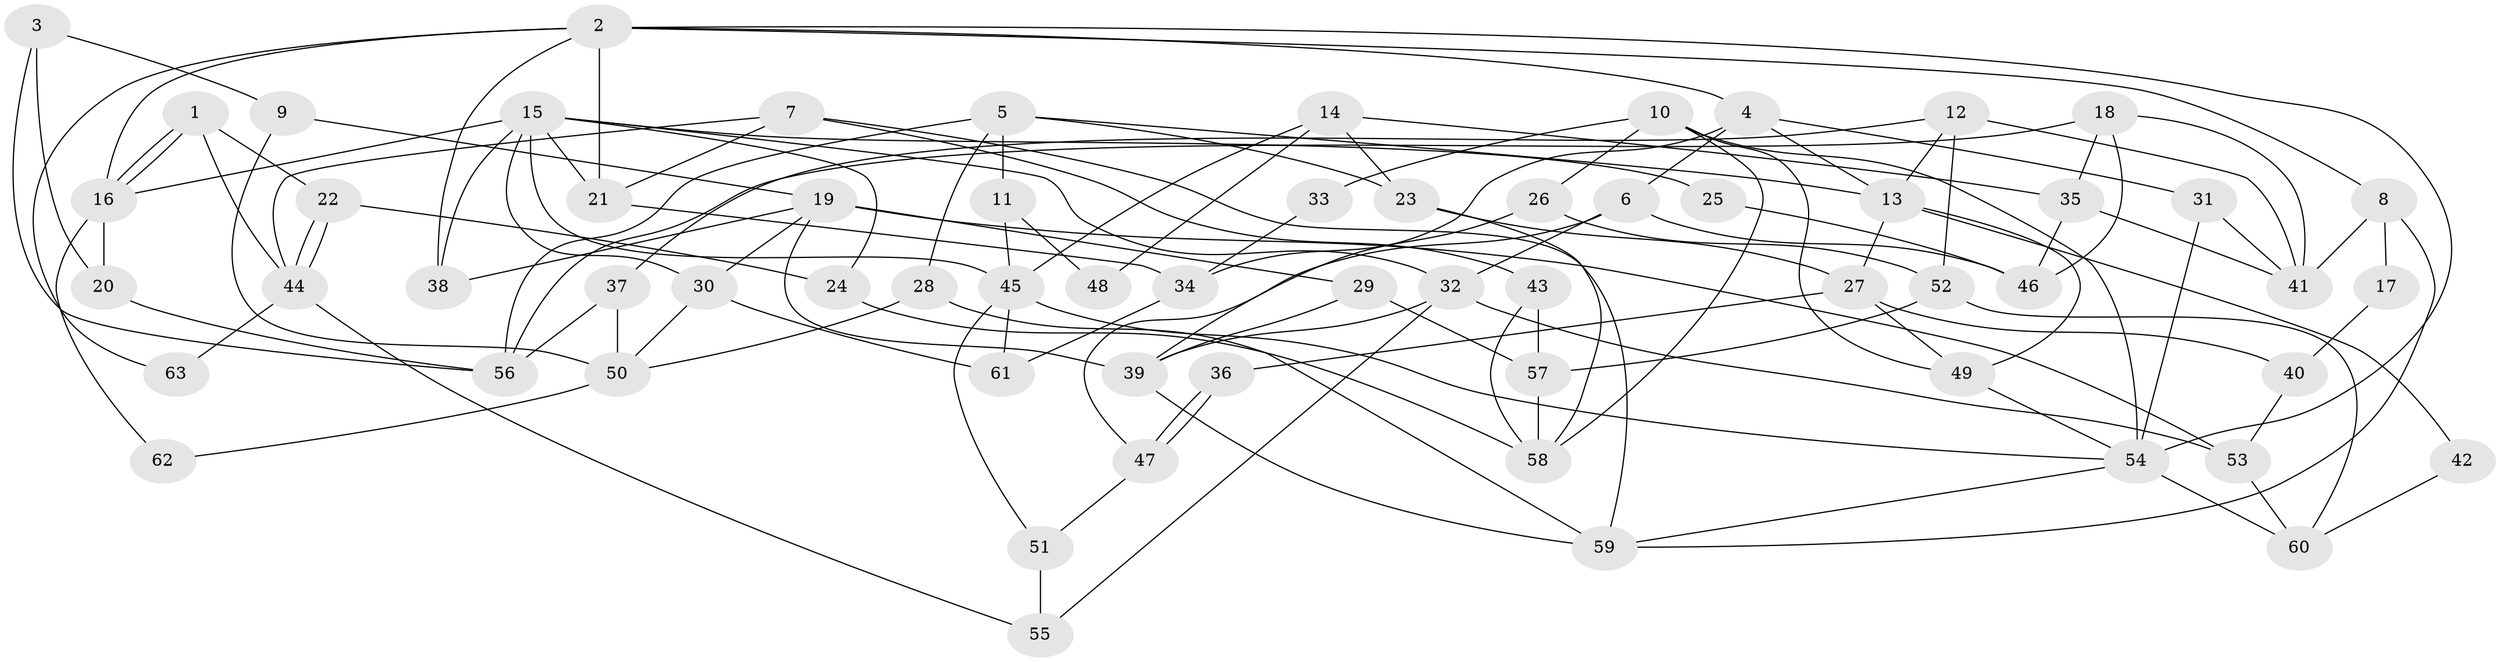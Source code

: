 // Generated by graph-tools (version 1.1) at 2025/26/03/09/25 03:26:21]
// undirected, 63 vertices, 126 edges
graph export_dot {
graph [start="1"]
  node [color=gray90,style=filled];
  1;
  2;
  3;
  4;
  5;
  6;
  7;
  8;
  9;
  10;
  11;
  12;
  13;
  14;
  15;
  16;
  17;
  18;
  19;
  20;
  21;
  22;
  23;
  24;
  25;
  26;
  27;
  28;
  29;
  30;
  31;
  32;
  33;
  34;
  35;
  36;
  37;
  38;
  39;
  40;
  41;
  42;
  43;
  44;
  45;
  46;
  47;
  48;
  49;
  50;
  51;
  52;
  53;
  54;
  55;
  56;
  57;
  58;
  59;
  60;
  61;
  62;
  63;
  1 -- 16;
  1 -- 16;
  1 -- 44;
  1 -- 22;
  2 -- 4;
  2 -- 16;
  2 -- 8;
  2 -- 21;
  2 -- 38;
  2 -- 54;
  2 -- 63;
  3 -- 20;
  3 -- 9;
  3 -- 56;
  4 -- 31;
  4 -- 13;
  4 -- 6;
  4 -- 34;
  5 -- 23;
  5 -- 28;
  5 -- 11;
  5 -- 13;
  5 -- 56;
  6 -- 46;
  6 -- 32;
  6 -- 47;
  7 -- 21;
  7 -- 44;
  7 -- 43;
  7 -- 59;
  8 -- 59;
  8 -- 17;
  8 -- 41;
  9 -- 19;
  9 -- 50;
  10 -- 26;
  10 -- 54;
  10 -- 33;
  10 -- 49;
  10 -- 58;
  11 -- 45;
  11 -- 48;
  12 -- 13;
  12 -- 52;
  12 -- 37;
  12 -- 41;
  13 -- 27;
  13 -- 42;
  13 -- 49;
  14 -- 45;
  14 -- 35;
  14 -- 23;
  14 -- 48;
  15 -- 24;
  15 -- 32;
  15 -- 16;
  15 -- 21;
  15 -- 25;
  15 -- 30;
  15 -- 38;
  15 -- 45;
  16 -- 20;
  16 -- 62;
  17 -- 40;
  18 -- 41;
  18 -- 56;
  18 -- 35;
  18 -- 46;
  19 -- 38;
  19 -- 30;
  19 -- 29;
  19 -- 39;
  19 -- 53;
  20 -- 56;
  21 -- 34;
  22 -- 44;
  22 -- 44;
  22 -- 24;
  23 -- 58;
  23 -- 27;
  24 -- 58;
  25 -- 46;
  26 -- 52;
  26 -- 39;
  27 -- 49;
  27 -- 36;
  27 -- 40;
  28 -- 59;
  28 -- 50;
  29 -- 39;
  29 -- 57;
  30 -- 61;
  30 -- 50;
  31 -- 54;
  31 -- 41;
  32 -- 39;
  32 -- 53;
  32 -- 55;
  33 -- 34;
  34 -- 61;
  35 -- 41;
  35 -- 46;
  36 -- 47;
  36 -- 47;
  37 -- 56;
  37 -- 50;
  39 -- 59;
  40 -- 53;
  42 -- 60;
  43 -- 57;
  43 -- 58;
  44 -- 55;
  44 -- 63;
  45 -- 54;
  45 -- 51;
  45 -- 61;
  47 -- 51;
  49 -- 54;
  50 -- 62;
  51 -- 55;
  52 -- 57;
  52 -- 60;
  53 -- 60;
  54 -- 59;
  54 -- 60;
  57 -- 58;
}
